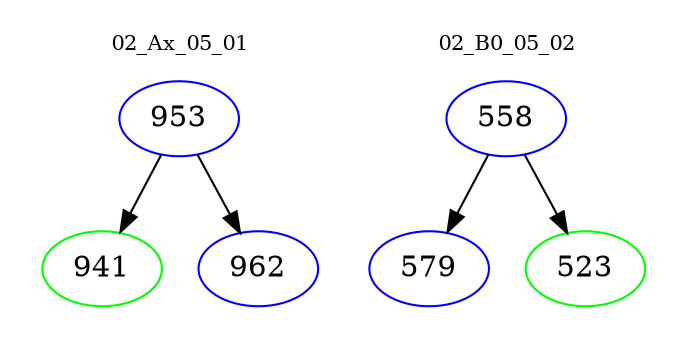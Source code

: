 digraph{
subgraph cluster_0 {
color = white
label = "02_Ax_05_01";
fontsize=10;
T0_953 [label="953", color="blue"]
T0_953 -> T0_941 [color="black"]
T0_941 [label="941", color="green"]
T0_953 -> T0_962 [color="black"]
T0_962 [label="962", color="blue"]
}
subgraph cluster_1 {
color = white
label = "02_B0_05_02";
fontsize=10;
T1_558 [label="558", color="blue"]
T1_558 -> T1_579 [color="black"]
T1_579 [label="579", color="blue"]
T1_558 -> T1_523 [color="black"]
T1_523 [label="523", color="green"]
}
}
